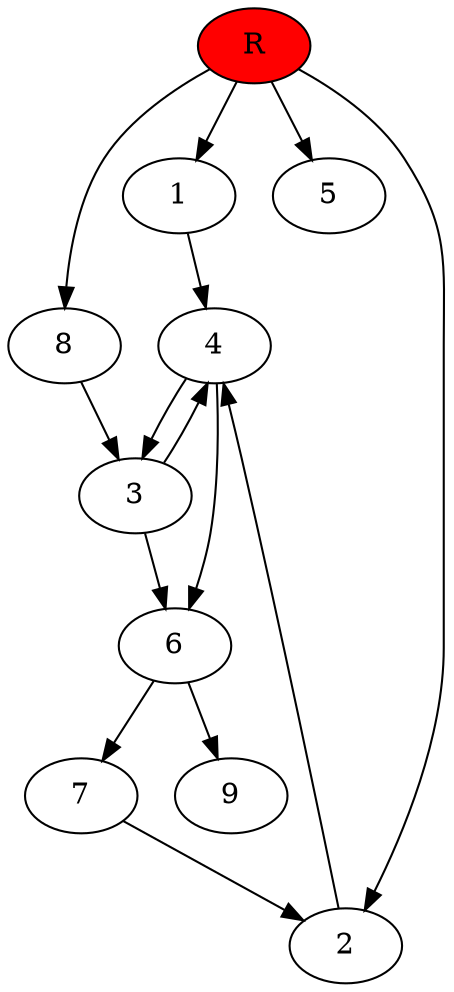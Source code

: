 digraph prb10038 {
	1
	2
	3
	4
	5
	6
	7
	8
	R [fillcolor="#ff0000" style=filled]
	1 -> 4
	2 -> 4
	3 -> 4
	3 -> 6
	4 -> 3
	4 -> 6
	6 -> 7
	6 -> 9
	7 -> 2
	8 -> 3
	R -> 1
	R -> 2
	R -> 5
	R -> 8
}
